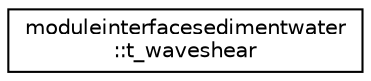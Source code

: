 digraph "Graphical Class Hierarchy"
{
 // LATEX_PDF_SIZE
  edge [fontname="Helvetica",fontsize="10",labelfontname="Helvetica",labelfontsize="10"];
  node [fontname="Helvetica",fontsize="10",shape=record];
  rankdir="LR";
  Node0 [label="moduleinterfacesedimentwater\l::t_waveshear",height=0.2,width=0.4,color="black", fillcolor="white", style="filled",URL="$structmoduleinterfacesedimentwater_1_1t__waveshear.html",tooltip=" "];
}
